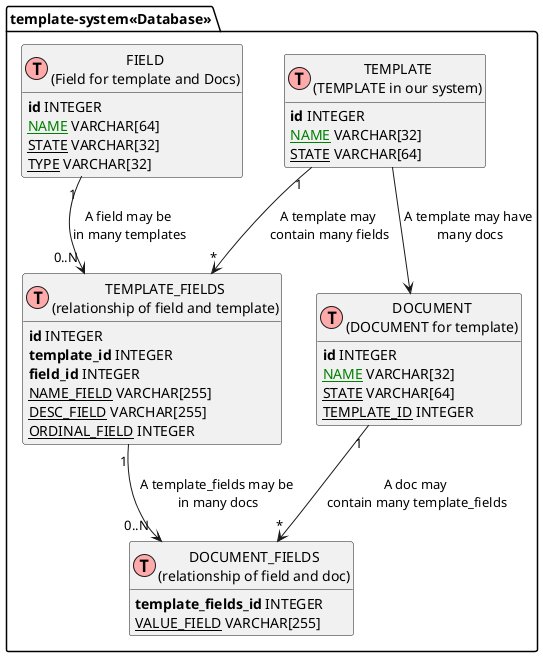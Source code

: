 @startuml

package template-system<<Database>>{
!define Table(name,desc) class name as "desc" << (T,#FFAAAA) >>
' we use bold for primary key
' green color for unique
' and underscore for not_null
!define primary_key(x) <b>x</b>
!define unique(x) <color:green>x</color>
!define not_null(x) <u>x</u>
' other tags available:
' <i></i>
' <back:COLOR></color>, where color is a color name or html color code
' (#FFAACC)
' see: http://plantuml.com/classes.html#More
hide methods
hide stereotypes

' entities

Table(TEMPLATE, "TEMPLATE\n(TEMPLATE in our system)") {
primary_key(id) INTEGER
not_null(unique(NAME)) VARCHAR[32]
not_null(STATE) VARCHAR[64]
}

Table(DOCUMENT, "DOCUMENT\n(DOCUMENT for template)") {
primary_key(id) INTEGER
not_null(unique(NAME)) VARCHAR[32]
not_null(STATE) VARCHAR[64]
not_null(TEMPLATE_ID) INTEGER
}

Table(FIELD, "FIELD\n(Field for template and Docs)") {
primary_key(id) INTEGER
not_null(unique(NAME)) VARCHAR[64]
not_null(STATE) VARCHAR[32]
not_null(TYPE) VARCHAR[32]
}

Table(TEMPLATE_FIELDS, "TEMPLATE_FIELDS\n(relationship of field and template)") {
primary_key(id) INTEGER
primary_key(template_id) INTEGER
primary_key(field_id) INTEGER
not_null(NAME_FIELD) VARCHAR[255]
not_null(DESC_FIELD) VARCHAR[255]
not_null(ORDINAL_FIELD) INTEGER
}

Table(DOCUMENT_FIELDS, "DOCUMENT_FIELDS\n(relationship of field and doc)") {
primary_key(template_fields_id) INTEGER
not_null(VALUE_FIELD) VARCHAR[255]
}

' relationships
' one to may relationship
TEMPLATE --> DOCUMENT : "A template may have\n many docs"

' many to many relationship
' Add mark if you like
TEMPLATE "1" --> "*" TEMPLATE_FIELDS : "A template may \ncontain many fields"
FIELD "1" --> "0..N" TEMPLATE_FIELDS : "A field may be \nin many templates"

DOCUMENT "1" --> "*" DOCUMENT_FIELDS : "A doc may \ncontain many template_fields"
TEMPLATE_FIELDS "1" --> "0..N" DOCUMENT_FIELDS : "A template_fields may be \nin many docs"
}

@enduml